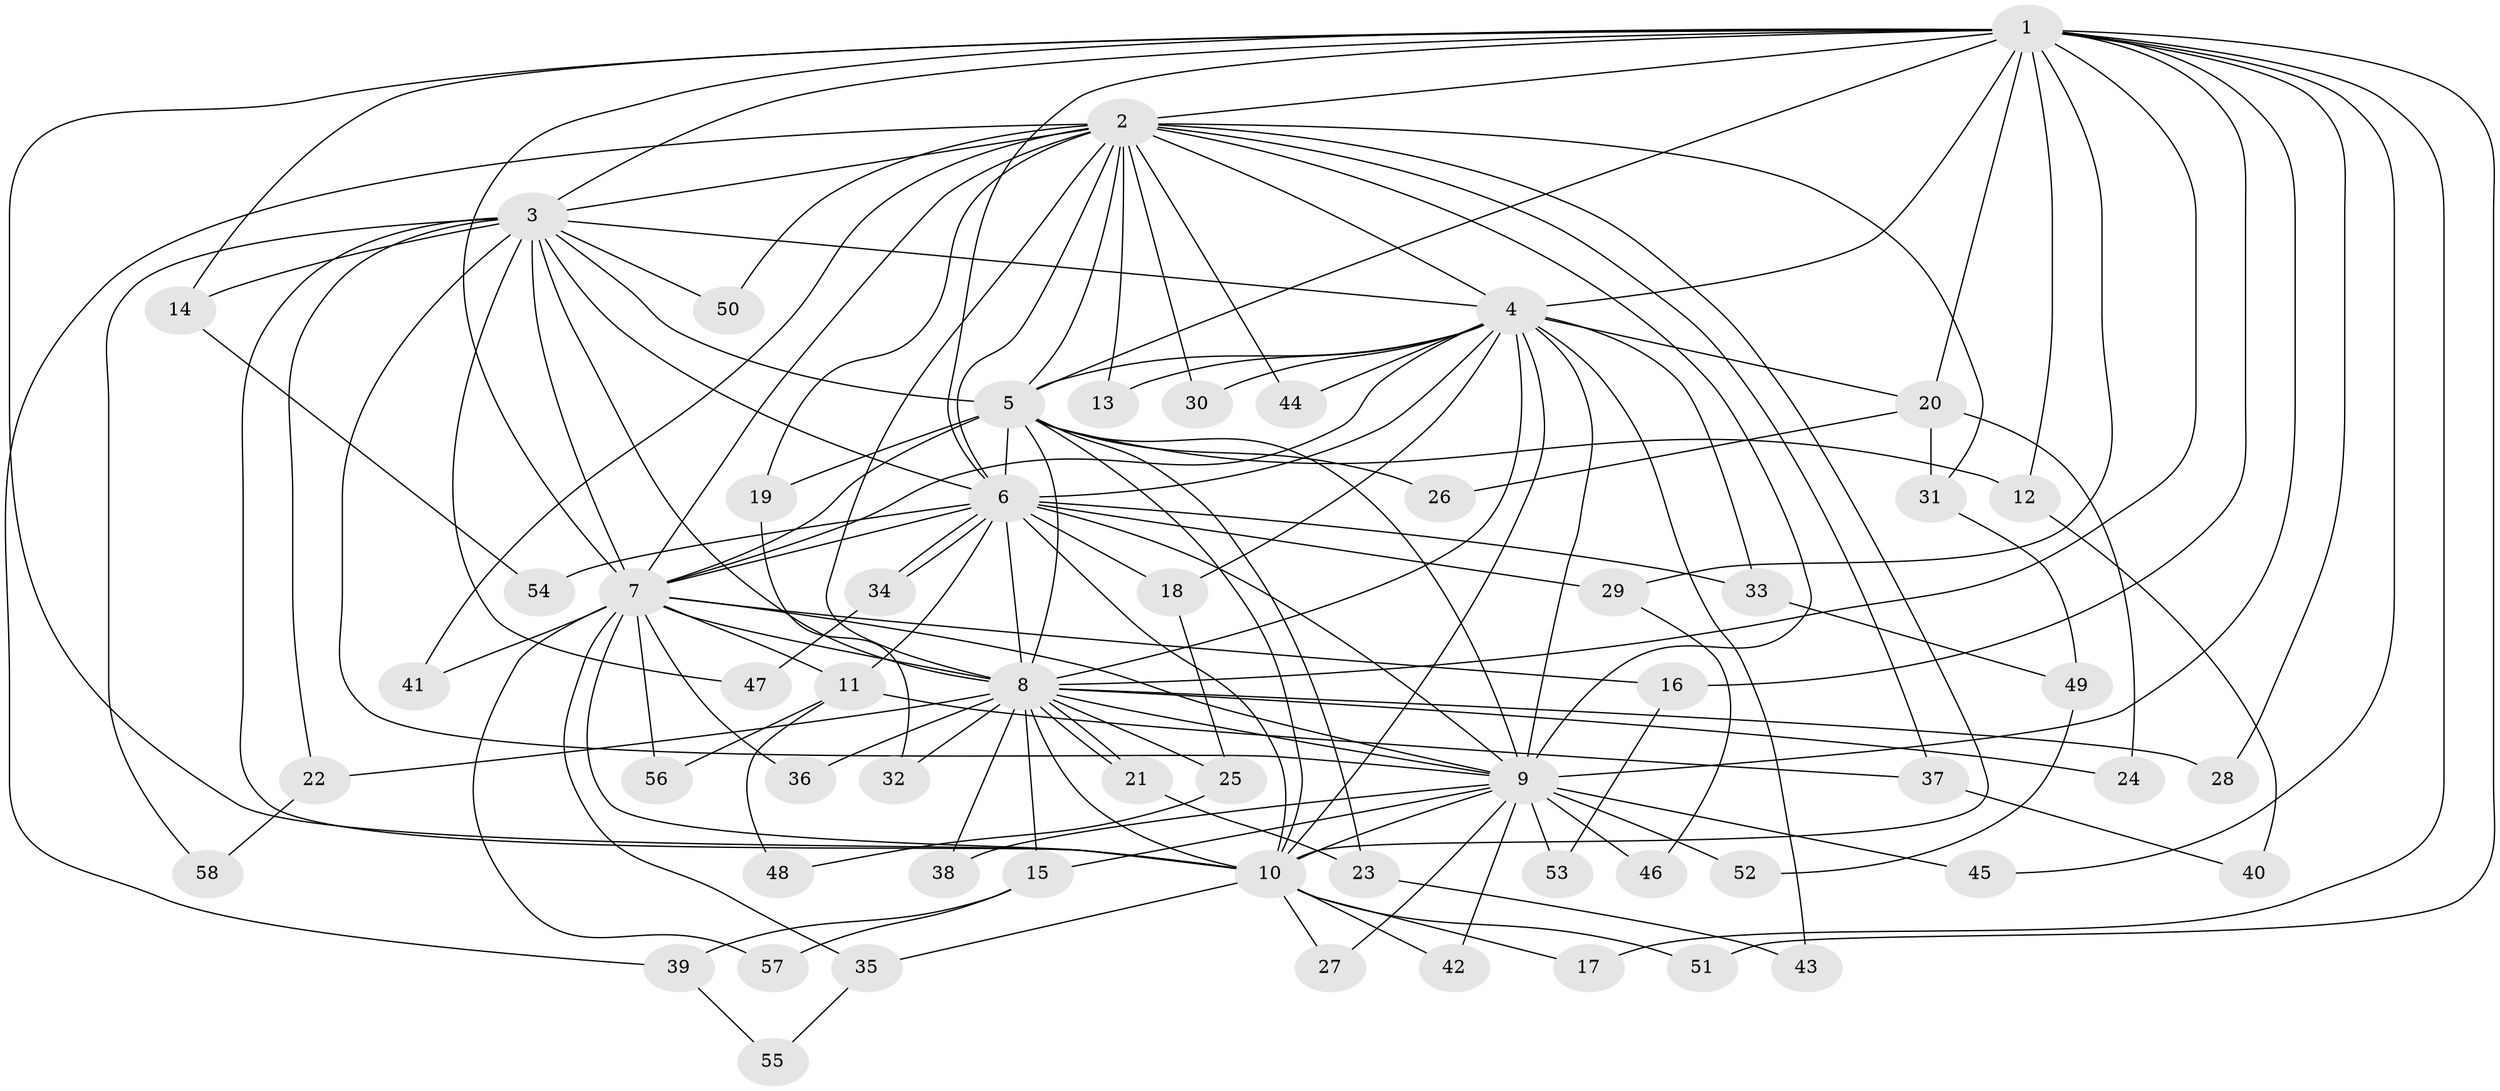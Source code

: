 // Generated by graph-tools (version 1.1) at 2025/35/03/09/25 02:35:02]
// undirected, 58 vertices, 141 edges
graph export_dot {
graph [start="1"]
  node [color=gray90,style=filled];
  1;
  2;
  3;
  4;
  5;
  6;
  7;
  8;
  9;
  10;
  11;
  12;
  13;
  14;
  15;
  16;
  17;
  18;
  19;
  20;
  21;
  22;
  23;
  24;
  25;
  26;
  27;
  28;
  29;
  30;
  31;
  32;
  33;
  34;
  35;
  36;
  37;
  38;
  39;
  40;
  41;
  42;
  43;
  44;
  45;
  46;
  47;
  48;
  49;
  50;
  51;
  52;
  53;
  54;
  55;
  56;
  57;
  58;
  1 -- 2;
  1 -- 3;
  1 -- 4;
  1 -- 5;
  1 -- 6;
  1 -- 7;
  1 -- 8;
  1 -- 9;
  1 -- 10;
  1 -- 12;
  1 -- 14;
  1 -- 16;
  1 -- 17;
  1 -- 20;
  1 -- 28;
  1 -- 29;
  1 -- 45;
  1 -- 51;
  2 -- 3;
  2 -- 4;
  2 -- 5;
  2 -- 6;
  2 -- 7;
  2 -- 8;
  2 -- 9;
  2 -- 10;
  2 -- 13;
  2 -- 19;
  2 -- 30;
  2 -- 31;
  2 -- 37;
  2 -- 39;
  2 -- 41;
  2 -- 44;
  2 -- 50;
  3 -- 4;
  3 -- 5;
  3 -- 6;
  3 -- 7;
  3 -- 8;
  3 -- 9;
  3 -- 10;
  3 -- 14;
  3 -- 22;
  3 -- 47;
  3 -- 50;
  3 -- 58;
  4 -- 5;
  4 -- 6;
  4 -- 7;
  4 -- 8;
  4 -- 9;
  4 -- 10;
  4 -- 13;
  4 -- 18;
  4 -- 20;
  4 -- 30;
  4 -- 33;
  4 -- 43;
  4 -- 44;
  5 -- 6;
  5 -- 7;
  5 -- 8;
  5 -- 9;
  5 -- 10;
  5 -- 12;
  5 -- 19;
  5 -- 23;
  5 -- 26;
  6 -- 7;
  6 -- 8;
  6 -- 9;
  6 -- 10;
  6 -- 11;
  6 -- 18;
  6 -- 29;
  6 -- 33;
  6 -- 34;
  6 -- 34;
  6 -- 54;
  7 -- 8;
  7 -- 9;
  7 -- 10;
  7 -- 11;
  7 -- 16;
  7 -- 35;
  7 -- 36;
  7 -- 41;
  7 -- 56;
  7 -- 57;
  8 -- 9;
  8 -- 10;
  8 -- 15;
  8 -- 21;
  8 -- 21;
  8 -- 22;
  8 -- 24;
  8 -- 25;
  8 -- 28;
  8 -- 32;
  8 -- 36;
  8 -- 38;
  9 -- 10;
  9 -- 15;
  9 -- 27;
  9 -- 38;
  9 -- 42;
  9 -- 45;
  9 -- 46;
  9 -- 52;
  9 -- 53;
  10 -- 17;
  10 -- 27;
  10 -- 35;
  10 -- 42;
  10 -- 51;
  11 -- 37;
  11 -- 48;
  11 -- 56;
  12 -- 40;
  14 -- 54;
  15 -- 39;
  15 -- 57;
  16 -- 53;
  18 -- 25;
  19 -- 32;
  20 -- 24;
  20 -- 26;
  20 -- 31;
  21 -- 23;
  22 -- 58;
  23 -- 43;
  25 -- 48;
  29 -- 46;
  31 -- 49;
  33 -- 49;
  34 -- 47;
  35 -- 55;
  37 -- 40;
  39 -- 55;
  49 -- 52;
}
